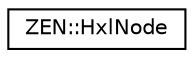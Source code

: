 digraph "Graphical Class Hierarchy"
{
 // LATEX_PDF_SIZE
  edge [fontname="Helvetica",fontsize="10",labelfontname="Helvetica",labelfontsize="10"];
  node [fontname="Helvetica",fontsize="10",shape=record];
  rankdir="LR";
  Node0 [label="ZEN::HxlNode",height=0.2,width=0.4,color="black", fillcolor="white", style="filled",URL="$structZEN_1_1HxlNode.html",tooltip=" "];
}
